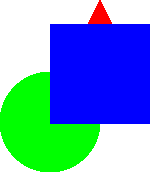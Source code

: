 picture pic1;
real size=50;
size(pic1,size);
fill(pic1,(0,0)--(50,100)--(100,0)--cycle,red);

picture pic2;
size(pic2,size);
fill(pic2,unitcircle,green);

picture pic3;
size(pic3,size);
fill(pic3,unitsquare,blue);

picture pic;
add(pic,pic1.fit(),N);
add(pic,pic2.fit(),10S);

add(pic.fit(),N);
add(pic3.fit(),10S);


